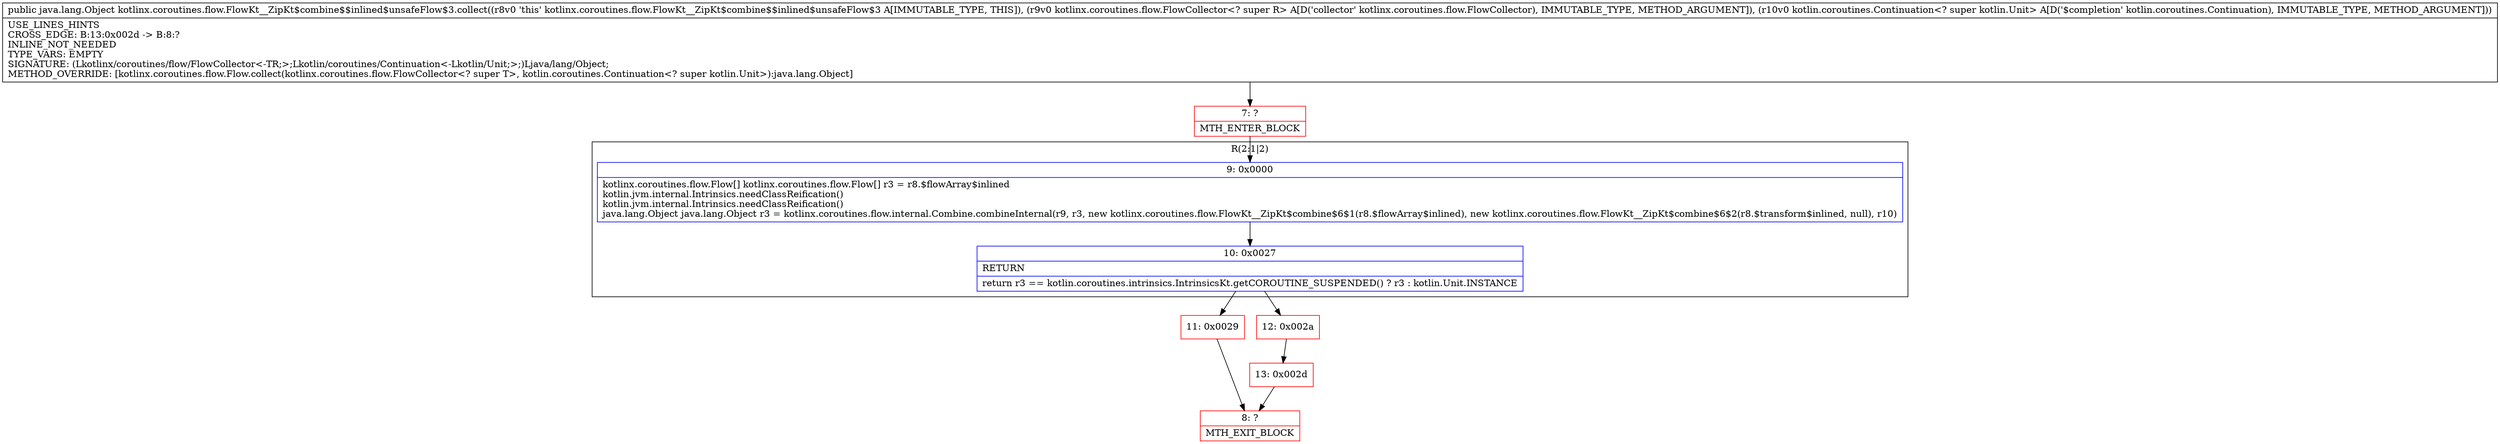 digraph "CFG forkotlinx.coroutines.flow.FlowKt__ZipKt$combine$$inlined$unsafeFlow$3.collect(Lkotlinx\/coroutines\/flow\/FlowCollector;Lkotlin\/coroutines\/Continuation;)Ljava\/lang\/Object;" {
subgraph cluster_Region_1888518780 {
label = "R(2:1|2)";
node [shape=record,color=blue];
Node_9 [shape=record,label="{9\:\ 0x0000|kotlinx.coroutines.flow.Flow[] kotlinx.coroutines.flow.Flow[] r3 = r8.$flowArray$inlined\lkotlin.jvm.internal.Intrinsics.needClassReification()\lkotlin.jvm.internal.Intrinsics.needClassReification()\ljava.lang.Object java.lang.Object r3 = kotlinx.coroutines.flow.internal.Combine.combineInternal(r9, r3, new kotlinx.coroutines.flow.FlowKt__ZipKt$combine$6$1(r8.$flowArray$inlined), new kotlinx.coroutines.flow.FlowKt__ZipKt$combine$6$2(r8.$transform$inlined, null), r10)\l}"];
Node_10 [shape=record,label="{10\:\ 0x0027|RETURN\l|return r3 == kotlin.coroutines.intrinsics.IntrinsicsKt.getCOROUTINE_SUSPENDED() ? r3 : kotlin.Unit.INSTANCE\l}"];
}
Node_7 [shape=record,color=red,label="{7\:\ ?|MTH_ENTER_BLOCK\l}"];
Node_11 [shape=record,color=red,label="{11\:\ 0x0029}"];
Node_8 [shape=record,color=red,label="{8\:\ ?|MTH_EXIT_BLOCK\l}"];
Node_12 [shape=record,color=red,label="{12\:\ 0x002a}"];
Node_13 [shape=record,color=red,label="{13\:\ 0x002d}"];
MethodNode[shape=record,label="{public java.lang.Object kotlinx.coroutines.flow.FlowKt__ZipKt$combine$$inlined$unsafeFlow$3.collect((r8v0 'this' kotlinx.coroutines.flow.FlowKt__ZipKt$combine$$inlined$unsafeFlow$3 A[IMMUTABLE_TYPE, THIS]), (r9v0 kotlinx.coroutines.flow.FlowCollector\<? super R\> A[D('collector' kotlinx.coroutines.flow.FlowCollector), IMMUTABLE_TYPE, METHOD_ARGUMENT]), (r10v0 kotlin.coroutines.Continuation\<? super kotlin.Unit\> A[D('$completion' kotlin.coroutines.Continuation), IMMUTABLE_TYPE, METHOD_ARGUMENT]))  | USE_LINES_HINTS\lCROSS_EDGE: B:13:0x002d \-\> B:8:?\lINLINE_NOT_NEEDED\lTYPE_VARS: EMPTY\lSIGNATURE: (Lkotlinx\/coroutines\/flow\/FlowCollector\<\-TR;\>;Lkotlin\/coroutines\/Continuation\<\-Lkotlin\/Unit;\>;)Ljava\/lang\/Object;\lMETHOD_OVERRIDE: [kotlinx.coroutines.flow.Flow.collect(kotlinx.coroutines.flow.FlowCollector\<? super T\>, kotlin.coroutines.Continuation\<? super kotlin.Unit\>):java.lang.Object]\l}"];
MethodNode -> Node_7;Node_9 -> Node_10;
Node_10 -> Node_11;
Node_10 -> Node_12;
Node_7 -> Node_9;
Node_11 -> Node_8;
Node_12 -> Node_13;
Node_13 -> Node_8;
}

